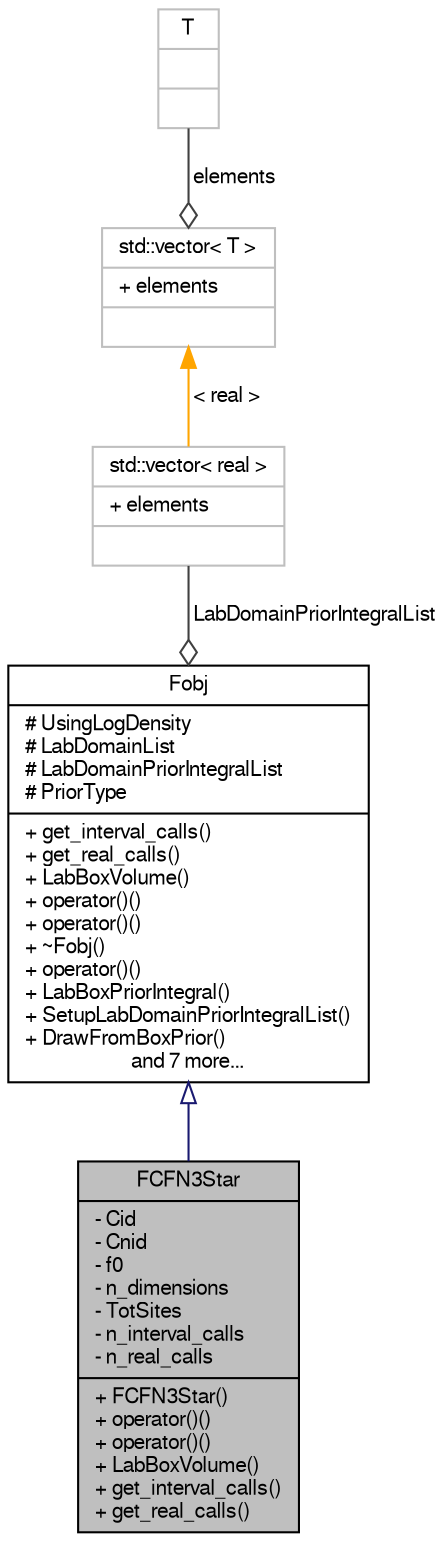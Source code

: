 digraph G
{
  edge [fontname="FreeSans",fontsize="10",labelfontname="FreeSans",labelfontsize="10"];
  node [fontname="FreeSans",fontsize="10",shape=record];
  Node1 [label="{FCFN3Star\n|- Cid\l- Cnid\l- f0\l- n_dimensions\l- TotSites\l- n_interval_calls\l- n_real_calls\l|+ FCFN3Star()\l+ operator()()\l+ operator()()\l+ LabBoxVolume()\l+ get_interval_calls()\l+ get_real_calls()\l}",height=0.2,width=0.4,color="black", fillcolor="grey75", style="filled" fontcolor="black"];
  Node2 -> Node1 [dir="back",color="midnightblue",fontsize="10",style="solid",arrowtail="onormal",fontname="FreeSans"];
  Node2 [label="{Fobj\n|# UsingLogDensity\l# LabDomainList\l# LabDomainPriorIntegralList\l# PriorType\l|+ get_interval_calls()\l+ get_real_calls()\l+ LabBoxVolume()\l+ operator()()\l+ operator()()\l+ ~Fobj()\l+ operator()()\l+ LabBoxPriorIntegral()\l+ SetupLabDomainPriorIntegralList()\l+ DrawFromBoxPrior()\land 7 more...}",height=0.2,width=0.4,color="black", fillcolor="white", style="filled",URL="$classFobj.shtml",tooltip="An abstract class for target function objects."];
  Node3 -> Node2 [color="grey25",fontsize="10",style="solid",label=" LabDomainPriorIntegralList" ,arrowhead="odiamond",fontname="FreeSans"];
  Node3 [label="{std::vector\< real \>\n|+ elements\l|}",height=0.2,width=0.4,color="grey75", fillcolor="white", style="filled"];
  Node4 -> Node3 [dir="back",color="orange",fontsize="10",style="solid",label=" \< real \>" ,fontname="FreeSans"];
  Node4 [label="{std::vector\< T \>\n|+ elements\l|}",height=0.2,width=0.4,color="grey75", fillcolor="white", style="filled",tooltip="STL class."];
  Node5 -> Node4 [color="grey25",fontsize="10",style="solid",label=" elements" ,arrowhead="odiamond",fontname="FreeSans"];
  Node5 [label="{T\n||}",height=0.2,width=0.4,color="grey75", fillcolor="white", style="filled"];
}
